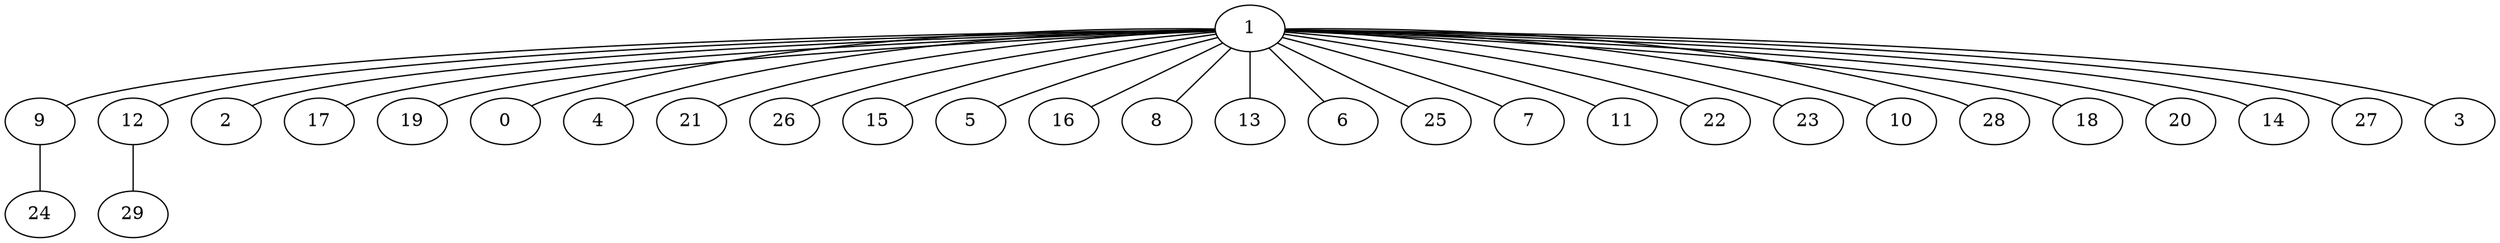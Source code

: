 strict graph G {
1;
9;
12;
2;
17;
19;
0;
4;
21;
26;
15;
5;
16;
8;
13;
6;
25;
7;
11;
22;
23;
10;
28;
18;
20;
14;
27;
3;
24;
29;
1 -- 9;
1 -- 12;
12 -- 29;
9 -- 24;
1 -- 2;
1 -- 22;
1 -- 14;
1 -- 19;
1 -- 17;
1 -- 18;
1 -- 27;
1 -- 13;
1 -- 8;
1 -- 0;
1 -- 4;
1 -- 21;
1 -- 6;
1 -- 15;
1 -- 16;
1 -- 10;
1 -- 3;
1 -- 7;
1 -- 25;
1 -- 11;
1 -- 26;
1 -- 5;
1 -- 23;
1 -- 20;
1 -- 28;
}

